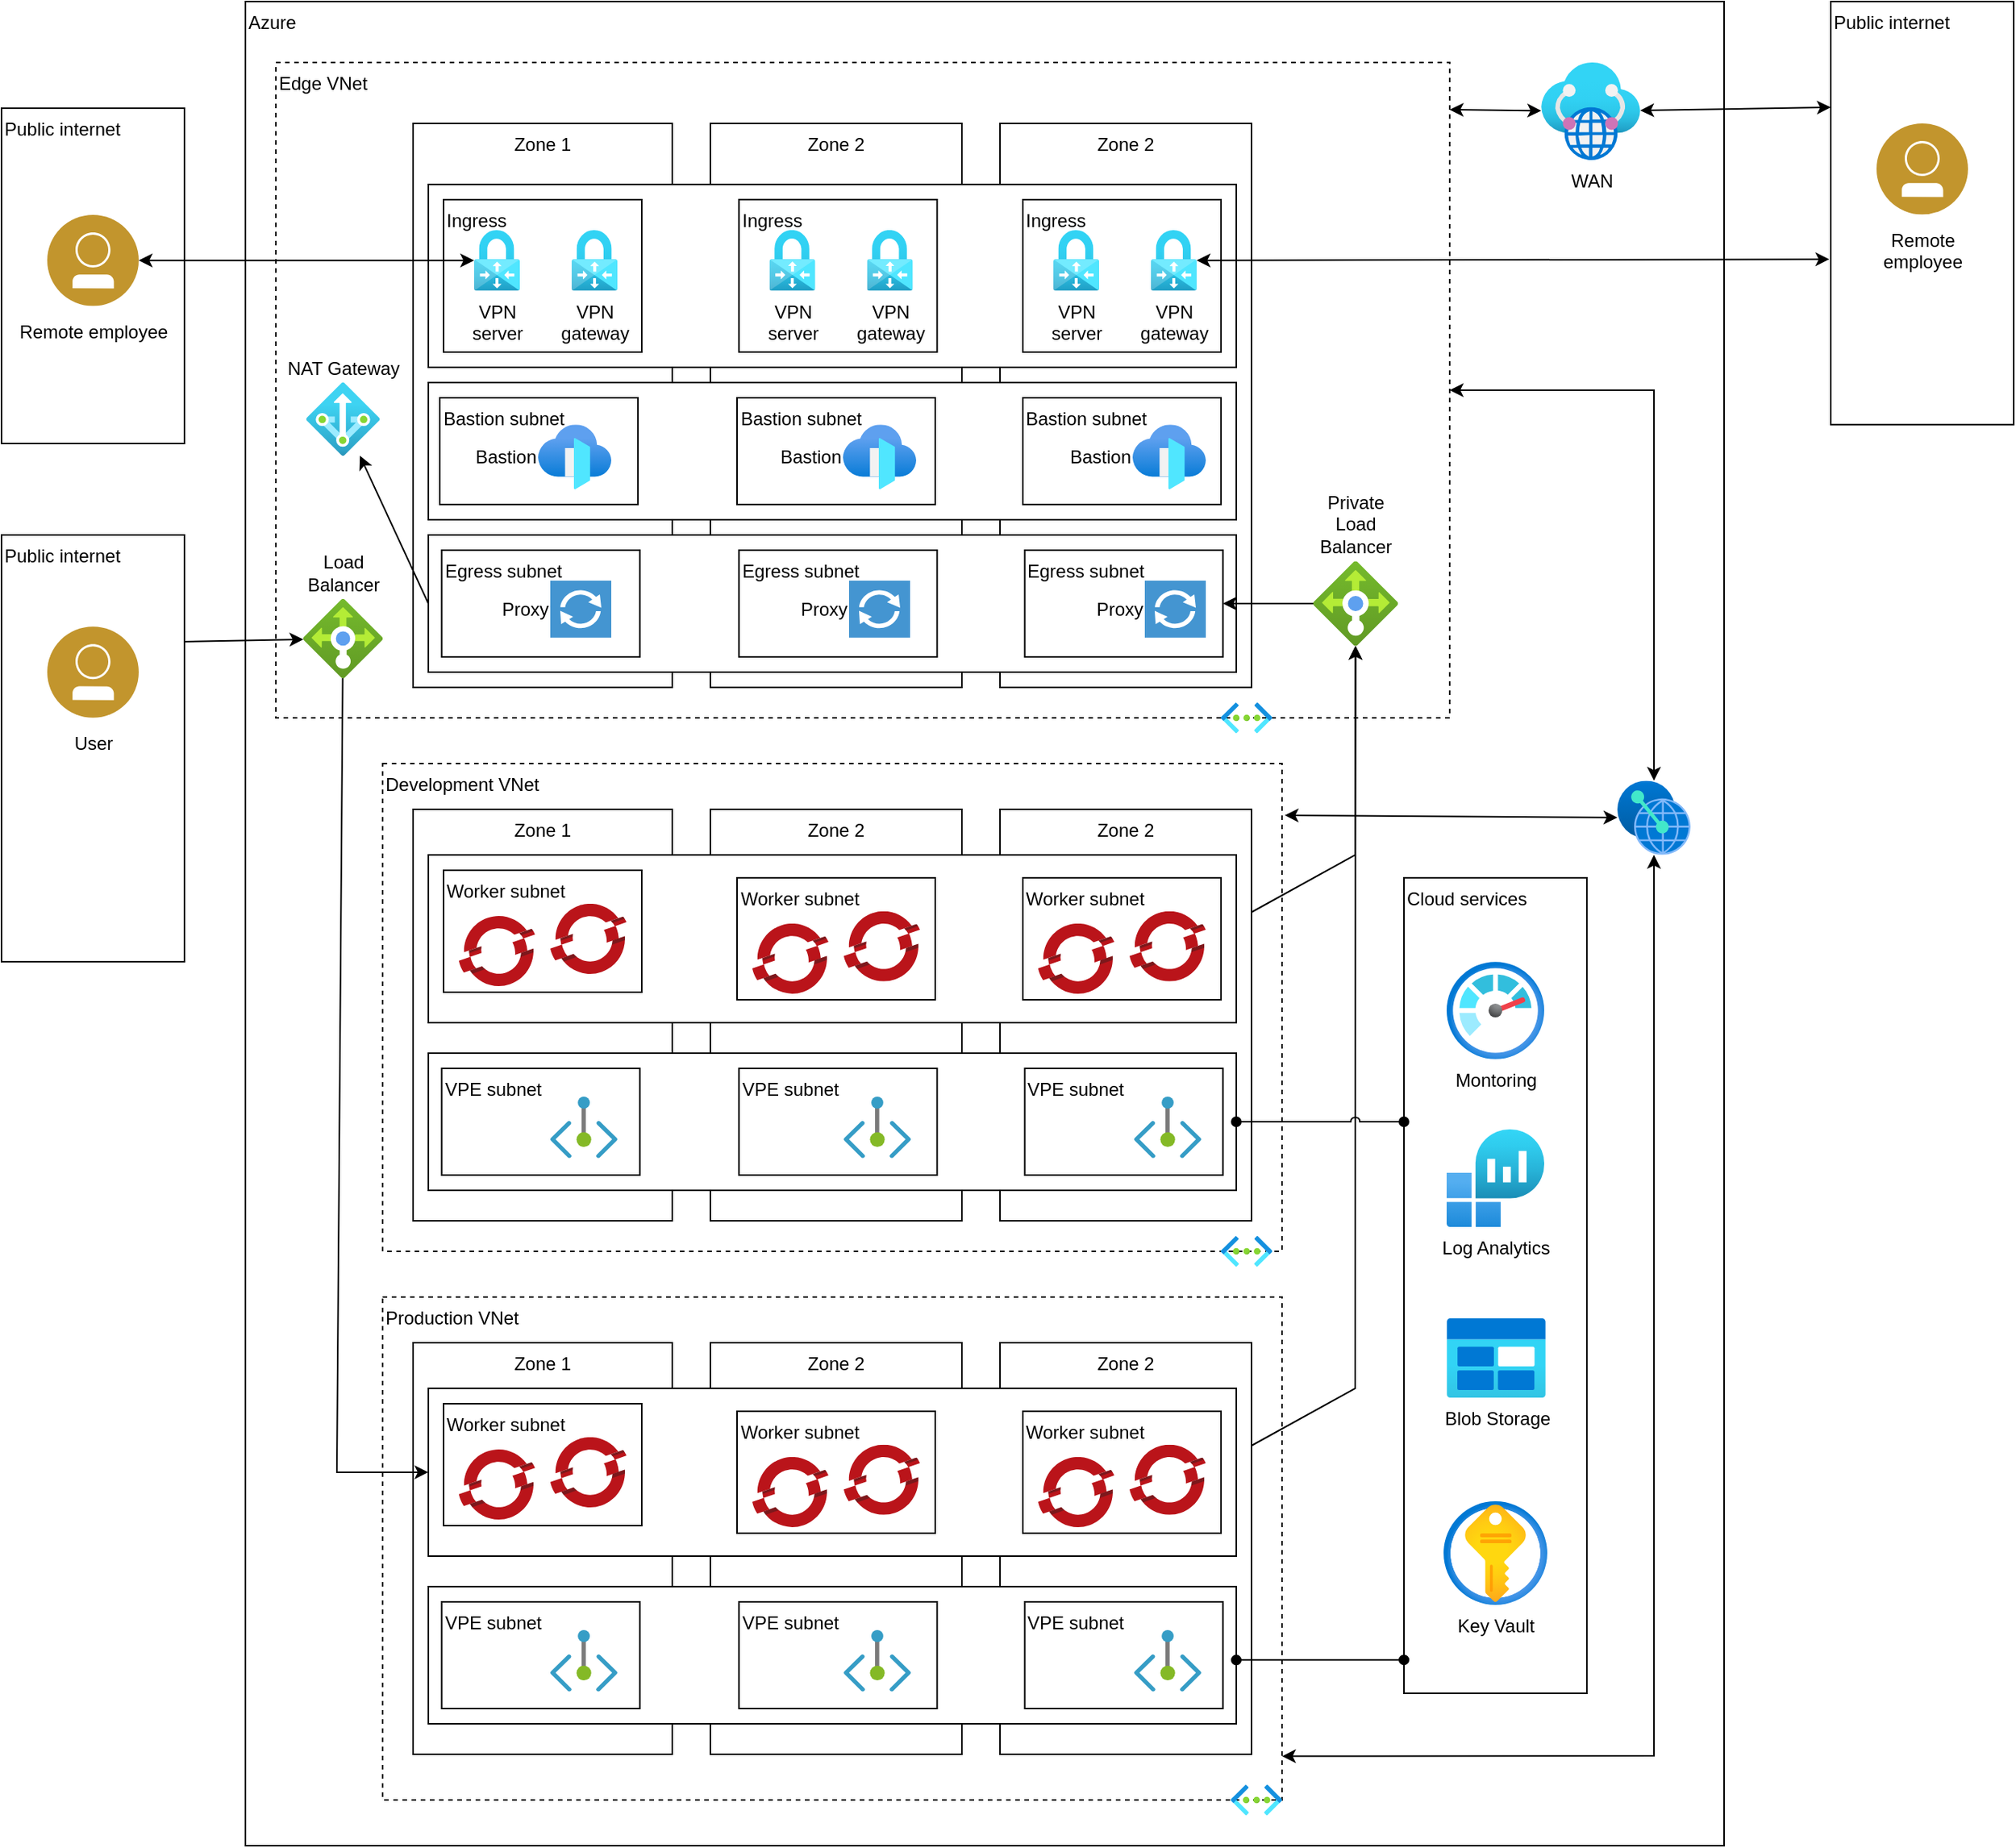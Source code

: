 <mxfile version="15.5.4" type="embed" pages="3"><diagram id="BHHM29xauYsLqlmP6PTI" name="Production"><mxGraphModel dx="1592" dy="1632" grid="1" gridSize="10" guides="1" tooltips="1" connect="1" arrows="1" fold="1" page="1" pageScale="1" pageWidth="1100" pageHeight="850" math="0" shadow="0"><root><mxCell id="0"/><mxCell id="1" parent="0"/><mxCell id="h-mfdgKE4E6g7ha8phpf-2" value="Azure" style="rounded=0;whiteSpace=wrap;html=1;verticalAlign=top;align=left;" parent="1" vertex="1"><mxGeometry x="-30" y="-30" width="970" height="1210" as="geometry"/></mxCell><mxCell id="h-mfdgKE4E6g7ha8phpf-3" value="Edge VNet" style="rounded=0;whiteSpace=wrap;html=1;verticalAlign=top;align=left;dashed=1;" parent="1" vertex="1"><mxGeometry x="-10" y="10" width="770" height="430" as="geometry"/></mxCell><mxCell id="h-mfdgKE4E6g7ha8phpf-1" value="" style="aspect=fixed;html=1;points=[];align=center;image;fontSize=12;image=img/lib/azure2/networking/Virtual_Networks.svg;" parent="1" vertex="1"><mxGeometry x="610" y="430" width="33.5" height="20" as="geometry"/></mxCell><mxCell id="2" value="Zone 1" style="rounded=0;whiteSpace=wrap;html=1;align=center;verticalAlign=top;" vertex="1" parent="1"><mxGeometry x="80" y="50" width="170" height="370" as="geometry"/></mxCell><mxCell id="3" value="Zone 2" style="rounded=0;whiteSpace=wrap;html=1;align=center;verticalAlign=top;" vertex="1" parent="1"><mxGeometry x="275" y="50" width="165" height="370" as="geometry"/></mxCell><mxCell id="4" value="Zone 2" style="rounded=0;whiteSpace=wrap;html=1;align=center;verticalAlign=top;" vertex="1" parent="1"><mxGeometry x="465" y="50" width="165" height="370" as="geometry"/></mxCell><mxCell id="52" value="" style="rounded=0;whiteSpace=wrap;html=1;align=left;verticalAlign=top;" vertex="1" parent="1"><mxGeometry x="90" y="90" width="530" height="120" as="geometry"/></mxCell><mxCell id="5" value="Ingress" style="rounded=0;whiteSpace=wrap;html=1;align=left;verticalAlign=top;" vertex="1" parent="1"><mxGeometry x="100" y="100" width="130" height="100" as="geometry"/></mxCell><mxCell id="8" value="VPN&lt;br&gt;server" style="aspect=fixed;html=1;points=[];align=center;image;fontSize=12;image=img/lib/azure2/networking/Virtual_Network_Gateways.svg;labelPosition=center;verticalLabelPosition=bottom;verticalAlign=top;" vertex="1" parent="1"><mxGeometry x="120" y="120.0" width="30" height="39.81" as="geometry"/></mxCell><mxCell id="53" value="" style="rounded=0;whiteSpace=wrap;html=1;align=left;verticalAlign=top;" vertex="1" parent="1"><mxGeometry x="90" y="220" width="530" height="90" as="geometry"/></mxCell><mxCell id="11" value="Bastion subnet" style="rounded=0;whiteSpace=wrap;html=1;align=left;verticalAlign=top;" vertex="1" parent="1"><mxGeometry x="97.5" y="230" width="130" height="70" as="geometry"/></mxCell><mxCell id="12" value="Bastion subnet" style="rounded=0;whiteSpace=wrap;html=1;align=left;verticalAlign=top;" vertex="1" parent="1"><mxGeometry x="292.5" y="230" width="130" height="70" as="geometry"/></mxCell><mxCell id="13" value="Bastion subnet" style="rounded=0;whiteSpace=wrap;html=1;align=left;verticalAlign=top;" vertex="1" parent="1"><mxGeometry x="480" y="230" width="130" height="70" as="geometry"/></mxCell><mxCell id="17" value="Bastion" style="aspect=fixed;html=1;points=[];align=right;image;fontSize=12;image=img/lib/azure2/networking/Front_Doors.svg;labelPosition=left;verticalLabelPosition=middle;verticalAlign=middle;" vertex="1" parent="1"><mxGeometry x="162" y="247.65" width="48" height="42.35" as="geometry"/></mxCell><mxCell id="18" value="Bastion" style="aspect=fixed;html=1;points=[];align=right;image;fontSize=12;image=img/lib/azure2/networking/Front_Doors.svg;labelPosition=left;verticalLabelPosition=middle;verticalAlign=middle;" vertex="1" parent="1"><mxGeometry x="362" y="247.65" width="48" height="42.35" as="geometry"/></mxCell><mxCell id="19" value="Bastion" style="aspect=fixed;html=1;points=[];align=right;image;fontSize=12;image=img/lib/azure2/networking/Front_Doors.svg;labelPosition=left;verticalLabelPosition=middle;verticalAlign=middle;" vertex="1" parent="1"><mxGeometry x="552" y="247.65" width="48" height="42.35" as="geometry"/></mxCell><mxCell id="54" value="" style="rounded=0;whiteSpace=wrap;html=1;align=left;verticalAlign=top;" vertex="1" parent="1"><mxGeometry x="90" y="320" width="530" height="90" as="geometry"/></mxCell><mxCell id="20" value="Egress subnet" style="rounded=0;whiteSpace=wrap;html=1;align=left;verticalAlign=top;" vertex="1" parent="1"><mxGeometry x="98.75" y="330" width="130" height="70" as="geometry"/></mxCell><mxCell id="21" value="Egress subnet" style="rounded=0;whiteSpace=wrap;html=1;align=left;verticalAlign=top;" vertex="1" parent="1"><mxGeometry x="293.75" y="330" width="130" height="70" as="geometry"/></mxCell><mxCell id="22" value="Egress subnet" style="rounded=0;whiteSpace=wrap;html=1;align=left;verticalAlign=top;" vertex="1" parent="1"><mxGeometry x="481.25" y="330" width="130" height="70" as="geometry"/></mxCell><mxCell id="26" value="Proxy" style="pointerEvents=1;shadow=0;dashed=0;html=1;strokeColor=none;fillColor=#4495D1;labelPosition=left;verticalLabelPosition=middle;verticalAlign=middle;align=right;outlineConnect=0;shape=mxgraph.veeam.2d.proxy;" vertex="1" parent="1"><mxGeometry x="170" y="350" width="40" height="37.4" as="geometry"/></mxCell><mxCell id="27" value="Proxy" style="pointerEvents=1;shadow=0;dashed=0;html=1;strokeColor=none;fillColor=#4495D1;labelPosition=left;verticalLabelPosition=middle;verticalAlign=middle;align=right;outlineConnect=0;shape=mxgraph.veeam.2d.proxy;" vertex="1" parent="1"><mxGeometry x="366" y="350" width="40" height="37.4" as="geometry"/></mxCell><mxCell id="28" value="Proxy" style="pointerEvents=1;shadow=0;dashed=0;html=1;strokeColor=none;fillColor=#4495D1;labelPosition=left;verticalLabelPosition=middle;verticalAlign=middle;align=right;outlineConnect=0;shape=mxgraph.veeam.2d.proxy;" vertex="1" parent="1"><mxGeometry x="560" y="350" width="40" height="37.4" as="geometry"/></mxCell><mxCell id="55" value="Development VNet" style="rounded=0;whiteSpace=wrap;html=1;verticalAlign=top;align=left;dashed=1;" vertex="1" parent="1"><mxGeometry x="60" y="470" width="590" height="320" as="geometry"/></mxCell><mxCell id="56" value="" style="aspect=fixed;html=1;points=[];align=center;image;fontSize=12;image=img/lib/azure2/networking/Virtual_Networks.svg;" vertex="1" parent="1"><mxGeometry x="610" y="780" width="33.5" height="20" as="geometry"/></mxCell><mxCell id="57" value="Zone 1" style="rounded=0;whiteSpace=wrap;html=1;align=center;verticalAlign=top;" vertex="1" parent="1"><mxGeometry x="80" y="500" width="170" height="270" as="geometry"/></mxCell><mxCell id="58" value="Zone 2" style="rounded=0;whiteSpace=wrap;html=1;align=center;verticalAlign=top;" vertex="1" parent="1"><mxGeometry x="275" y="500" width="165" height="270" as="geometry"/></mxCell><mxCell id="59" value="Zone 2" style="rounded=0;whiteSpace=wrap;html=1;align=center;verticalAlign=top;" vertex="1" parent="1"><mxGeometry x="465" y="500" width="165" height="270" as="geometry"/></mxCell><mxCell id="60" value="" style="rounded=0;whiteSpace=wrap;html=1;align=left;verticalAlign=top;" vertex="1" parent="1"><mxGeometry x="90" y="529.9" width="530" height="110.1" as="geometry"/></mxCell><mxCell id="61" value="Worker subnet" style="rounded=0;whiteSpace=wrap;html=1;align=left;verticalAlign=top;" vertex="1" parent="1"><mxGeometry x="100" y="540" width="130" height="80" as="geometry"/></mxCell><mxCell id="74" value="" style="rounded=0;whiteSpace=wrap;html=1;align=left;verticalAlign=top;" vertex="1" parent="1"><mxGeometry x="90" y="660" width="530" height="90" as="geometry"/></mxCell><mxCell id="75" value="VPE subnet" style="rounded=0;whiteSpace=wrap;html=1;align=left;verticalAlign=top;" vertex="1" parent="1"><mxGeometry x="98.75" y="670" width="130" height="70" as="geometry"/></mxCell><mxCell id="76" value="VPE subnet" style="rounded=0;whiteSpace=wrap;html=1;align=left;verticalAlign=top;" vertex="1" parent="1"><mxGeometry x="293.75" y="670" width="130" height="70" as="geometry"/></mxCell><mxCell id="77" value="VPE subnet" style="rounded=0;whiteSpace=wrap;html=1;align=left;verticalAlign=top;" vertex="1" parent="1"><mxGeometry x="481.25" y="670" width="130" height="70" as="geometry"/></mxCell><mxCell id="81" value="" style="sketch=0;aspect=fixed;html=1;points=[];align=center;image;fontSize=12;image=img/lib/mscae/OpenShift.svg;" vertex="1" parent="1"><mxGeometry x="110" y="570" width="50" height="46" as="geometry"/></mxCell><mxCell id="82" value="" style="sketch=0;aspect=fixed;html=1;points=[];align=center;image;fontSize=12;image=img/lib/mscae/OpenShift.svg;" vertex="1" parent="1"><mxGeometry x="170" y="561.95" width="50" height="46" as="geometry"/></mxCell><mxCell id="83" value="Worker subnet" style="rounded=0;whiteSpace=wrap;html=1;align=left;verticalAlign=top;" vertex="1" parent="1"><mxGeometry x="292.5" y="544.95" width="130" height="80" as="geometry"/></mxCell><mxCell id="84" value="" style="sketch=0;aspect=fixed;html=1;points=[];align=center;image;fontSize=12;image=img/lib/mscae/OpenShift.svg;" vertex="1" parent="1"><mxGeometry x="302.5" y="574.95" width="50" height="46" as="geometry"/></mxCell><mxCell id="85" value="" style="sketch=0;aspect=fixed;html=1;points=[];align=center;image;fontSize=12;image=img/lib/mscae/OpenShift.svg;" vertex="1" parent="1"><mxGeometry x="362.5" y="566.9" width="50" height="46" as="geometry"/></mxCell><mxCell id="86" value="Worker subnet" style="rounded=0;whiteSpace=wrap;html=1;align=left;verticalAlign=top;" vertex="1" parent="1"><mxGeometry x="480" y="544.95" width="130" height="80" as="geometry"/></mxCell><mxCell id="87" value="" style="sketch=0;aspect=fixed;html=1;points=[];align=center;image;fontSize=12;image=img/lib/mscae/OpenShift.svg;" vertex="1" parent="1"><mxGeometry x="490" y="574.95" width="50" height="46" as="geometry"/></mxCell><mxCell id="88" value="" style="sketch=0;aspect=fixed;html=1;points=[];align=center;image;fontSize=12;image=img/lib/mscae/OpenShift.svg;" vertex="1" parent="1"><mxGeometry x="550" y="566.9" width="50" height="46" as="geometry"/></mxCell><mxCell id="89" value="" style="aspect=fixed;html=1;points=[];align=center;image;fontSize=12;image=img/lib/azure2/networking/Private_Endpoint.svg;" vertex="1" parent="1"><mxGeometry x="170" y="688.5" width="44" height="40.34" as="geometry"/></mxCell><mxCell id="90" value="" style="aspect=fixed;html=1;points=[];align=center;image;fontSize=12;image=img/lib/azure2/networking/Private_Endpoint.svg;" vertex="1" parent="1"><mxGeometry x="362.5" y="688.5" width="44" height="40.34" as="geometry"/></mxCell><mxCell id="91" value="" style="aspect=fixed;html=1;points=[];align=center;image;fontSize=12;image=img/lib/azure2/networking/Private_Endpoint.svg;" vertex="1" parent="1"><mxGeometry x="553" y="688.5" width="44" height="40.34" as="geometry"/></mxCell><mxCell id="92" value="Production VNet" style="rounded=0;whiteSpace=wrap;html=1;verticalAlign=top;align=left;dashed=1;" vertex="1" parent="1"><mxGeometry x="60" y="820" width="590" height="330" as="geometry"/></mxCell><mxCell id="93" value="" style="aspect=fixed;html=1;points=[];align=center;image;fontSize=12;image=img/lib/azure2/networking/Virtual_Networks.svg;" vertex="1" parent="1"><mxGeometry x="616.5" y="1140" width="33.5" height="20" as="geometry"/></mxCell><mxCell id="94" value="Zone 1" style="rounded=0;whiteSpace=wrap;html=1;align=center;verticalAlign=top;" vertex="1" parent="1"><mxGeometry x="80" y="850" width="170" height="270" as="geometry"/></mxCell><mxCell id="95" value="Zone 2" style="rounded=0;whiteSpace=wrap;html=1;align=center;verticalAlign=top;" vertex="1" parent="1"><mxGeometry x="275" y="850" width="165" height="270" as="geometry"/></mxCell><mxCell id="96" value="Zone 2" style="rounded=0;whiteSpace=wrap;html=1;align=center;verticalAlign=top;" vertex="1" parent="1"><mxGeometry x="465" y="850" width="165" height="270" as="geometry"/></mxCell><mxCell id="97" value="" style="rounded=0;whiteSpace=wrap;html=1;align=left;verticalAlign=top;" vertex="1" parent="1"><mxGeometry x="90" y="879.9" width="530" height="110.1" as="geometry"/></mxCell><mxCell id="98" value="Worker subnet" style="rounded=0;whiteSpace=wrap;html=1;align=left;verticalAlign=top;" vertex="1" parent="1"><mxGeometry x="100" y="890" width="130" height="80" as="geometry"/></mxCell><mxCell id="99" value="" style="rounded=0;whiteSpace=wrap;html=1;align=left;verticalAlign=top;" vertex="1" parent="1"><mxGeometry x="90" y="1010" width="530" height="90" as="geometry"/></mxCell><mxCell id="100" value="VPE subnet" style="rounded=0;whiteSpace=wrap;html=1;align=left;verticalAlign=top;" vertex="1" parent="1"><mxGeometry x="98.75" y="1020" width="130" height="70" as="geometry"/></mxCell><mxCell id="101" value="VPE subnet" style="rounded=0;whiteSpace=wrap;html=1;align=left;verticalAlign=top;" vertex="1" parent="1"><mxGeometry x="293.75" y="1020" width="130" height="70" as="geometry"/></mxCell><mxCell id="102" value="VPE subnet" style="rounded=0;whiteSpace=wrap;html=1;align=left;verticalAlign=top;" vertex="1" parent="1"><mxGeometry x="481.25" y="1020" width="130" height="70" as="geometry"/></mxCell><mxCell id="103" value="" style="sketch=0;aspect=fixed;html=1;points=[];align=center;image;fontSize=12;image=img/lib/mscae/OpenShift.svg;" vertex="1" parent="1"><mxGeometry x="110" y="920" width="50" height="46" as="geometry"/></mxCell><mxCell id="104" value="" style="sketch=0;aspect=fixed;html=1;points=[];align=center;image;fontSize=12;image=img/lib/mscae/OpenShift.svg;" vertex="1" parent="1"><mxGeometry x="170" y="911.95" width="50" height="46" as="geometry"/></mxCell><mxCell id="105" value="Worker subnet" style="rounded=0;whiteSpace=wrap;html=1;align=left;verticalAlign=top;" vertex="1" parent="1"><mxGeometry x="292.5" y="894.95" width="130" height="80" as="geometry"/></mxCell><mxCell id="106" value="" style="sketch=0;aspect=fixed;html=1;points=[];align=center;image;fontSize=12;image=img/lib/mscae/OpenShift.svg;" vertex="1" parent="1"><mxGeometry x="302.5" y="924.95" width="50" height="46" as="geometry"/></mxCell><mxCell id="107" value="" style="sketch=0;aspect=fixed;html=1;points=[];align=center;image;fontSize=12;image=img/lib/mscae/OpenShift.svg;" vertex="1" parent="1"><mxGeometry x="362.5" y="916.9" width="50" height="46" as="geometry"/></mxCell><mxCell id="108" value="Worker subnet" style="rounded=0;whiteSpace=wrap;html=1;align=left;verticalAlign=top;" vertex="1" parent="1"><mxGeometry x="480" y="894.95" width="130" height="80" as="geometry"/></mxCell><mxCell id="109" value="" style="sketch=0;aspect=fixed;html=1;points=[];align=center;image;fontSize=12;image=img/lib/mscae/OpenShift.svg;" vertex="1" parent="1"><mxGeometry x="490" y="924.95" width="50" height="46" as="geometry"/></mxCell><mxCell id="110" value="" style="sketch=0;aspect=fixed;html=1;points=[];align=center;image;fontSize=12;image=img/lib/mscae/OpenShift.svg;" vertex="1" parent="1"><mxGeometry x="550" y="916.9" width="50" height="46" as="geometry"/></mxCell><mxCell id="111" value="" style="aspect=fixed;html=1;points=[];align=center;image;fontSize=12;image=img/lib/azure2/networking/Private_Endpoint.svg;" vertex="1" parent="1"><mxGeometry x="170" y="1038.5" width="44" height="40.34" as="geometry"/></mxCell><mxCell id="112" value="" style="aspect=fixed;html=1;points=[];align=center;image;fontSize=12;image=img/lib/azure2/networking/Private_Endpoint.svg;" vertex="1" parent="1"><mxGeometry x="362.5" y="1038.5" width="44" height="40.34" as="geometry"/></mxCell><mxCell id="113" value="" style="aspect=fixed;html=1;points=[];align=center;image;fontSize=12;image=img/lib/azure2/networking/Private_Endpoint.svg;" vertex="1" parent="1"><mxGeometry x="553" y="1038.5" width="44" height="40.34" as="geometry"/></mxCell><mxCell id="114" value="Cloud services" style="rounded=0;whiteSpace=wrap;html=1;align=left;verticalAlign=top;" vertex="1" parent="1"><mxGeometry x="730" y="544.95" width="120" height="535.05" as="geometry"/></mxCell><mxCell id="115" value="Montoring" style="aspect=fixed;html=1;points=[];align=center;image;fontSize=12;image=img/lib/azure2/management_governance/Monitor.svg;" vertex="1" parent="1"><mxGeometry x="758" y="600" width="64" height="64" as="geometry"/></mxCell><mxCell id="116" value="Log Analytics" style="aspect=fixed;html=1;points=[];align=center;image;fontSize=12;image=img/lib/azure2/analytics/Log_Analytics_Workspaces.svg;" vertex="1" parent="1"><mxGeometry x="758" y="710" width="64" height="64" as="geometry"/></mxCell><mxCell id="118" value="Blob Storage" style="aspect=fixed;html=1;points=[];align=center;image;fontSize=12;image=img/lib/azure2/general/Blob_Block.svg;" vertex="1" parent="1"><mxGeometry x="758" y="834" width="65" height="52" as="geometry"/></mxCell><mxCell id="119" value="Key Vault" style="aspect=fixed;html=1;points=[];align=center;image;fontSize=12;image=img/lib/azure2/security/Key_Vaults.svg;" vertex="1" parent="1"><mxGeometry x="756" y="954" width="68" height="68" as="geometry"/></mxCell><mxCell id="121" value="" style="endArrow=oval;startArrow=oval;html=1;rounded=0;exitX=1;exitY=0.5;exitDx=0;exitDy=0;startFill=1;endFill=1;entryX=0;entryY=0.959;entryDx=0;entryDy=0;entryPerimeter=0;" edge="1" parent="1" target="114"><mxGeometry width="50" height="50" relative="1" as="geometry"><mxPoint x="620" y="1058.17" as="sourcePoint"/><mxPoint x="700" y="1058.17" as="targetPoint"/></mxGeometry></mxCell><mxCell id="122" value="" style="aspect=fixed;html=1;points=[];align=center;image;fontSize=12;image=img/lib/azure2/other/Peering_Service.svg;" vertex="1" parent="1"><mxGeometry x="870" y="481.19" width="48" height="48.71" as="geometry"/></mxCell><mxCell id="123" value="" style="endArrow=classic;startArrow=classic;html=1;rounded=0;entryX=1;entryY=0.5;entryDx=0;entryDy=0;" edge="1" parent="1" source="122" target="h-mfdgKE4E6g7ha8phpf-3"><mxGeometry width="50" height="50" relative="1" as="geometry"><mxPoint x="630" y="590" as="sourcePoint"/><mxPoint x="680" y="540" as="targetPoint"/><Array as="points"><mxPoint x="894" y="225"/></Array></mxGeometry></mxCell><mxCell id="125" value="" style="endArrow=classic;startArrow=classic;html=1;rounded=0;exitX=1;exitY=0.913;exitDx=0;exitDy=0;exitPerimeter=0;" edge="1" parent="1" source="92" target="122"><mxGeometry width="50" height="50" relative="1" as="geometry"><mxPoint x="630" y="840" as="sourcePoint"/><mxPoint x="680" y="790" as="targetPoint"/><Array as="points"><mxPoint x="894" y="1121"/></Array></mxGeometry></mxCell><mxCell id="126" value="NAT Gateway" style="aspect=fixed;html=1;points=[];align=center;image;fontSize=12;image=img/lib/azure2/networking/NAT.svg;labelPosition=center;verticalLabelPosition=top;verticalAlign=bottom;" vertex="1" parent="1"><mxGeometry x="10" y="220" width="48" height="48" as="geometry"/></mxCell><mxCell id="127" value="" style="endArrow=classic;html=1;rounded=0;exitX=0;exitY=0.5;exitDx=0;exitDy=0;" edge="1" parent="1" source="54" target="126"><mxGeometry width="50" height="50" relative="1" as="geometry"><mxPoint x="170" y="460" as="sourcePoint"/><mxPoint x="220" y="410" as="targetPoint"/></mxGeometry></mxCell><mxCell id="128" value="Public internet" style="rounded=0;whiteSpace=wrap;html=1;align=left;verticalAlign=top;" vertex="1" parent="1"><mxGeometry x="-190" y="40" width="120" height="220" as="geometry"/></mxCell><mxCell id="129" value="Remote employee" style="aspect=fixed;perimeter=ellipsePerimeter;html=1;align=center;shadow=0;dashed=0;fontColor=#000000;labelBackgroundColor=#ffffff;fontSize=12;spacingTop=3;image;image=img/lib/ibm/users/user.svg;" vertex="1" parent="1"><mxGeometry x="-160" y="109.85" width="60" height="60" as="geometry"/></mxCell><mxCell id="130" value="" style="endArrow=classic;html=1;rounded=0;fontColor=#000000;startArrow=classic;startFill=1;" edge="1" parent="1" source="129" target="8"><mxGeometry width="50" height="50" relative="1" as="geometry"><mxPoint x="10" y="380" as="sourcePoint"/><mxPoint x="60" y="330" as="targetPoint"/></mxGeometry></mxCell><mxCell id="131" value="Public internet" style="rounded=0;whiteSpace=wrap;html=1;align=left;verticalAlign=top;" vertex="1" parent="1"><mxGeometry x="-190" y="320" width="120" height="280" as="geometry"/></mxCell><mxCell id="132" value="User" style="aspect=fixed;perimeter=ellipsePerimeter;html=1;align=center;shadow=0;dashed=0;fontColor=#000000;labelBackgroundColor=#ffffff;fontSize=12;spacingTop=3;image;image=img/lib/ibm/users/user.svg;" vertex="1" parent="1"><mxGeometry x="-160" y="380" width="60" height="60" as="geometry"/></mxCell><mxCell id="133" value="VPN&lt;br&gt;gateway" style="aspect=fixed;html=1;points=[];align=center;image;fontSize=12;image=img/lib/azure2/networking/Virtual_Network_Gateways.svg;labelPosition=center;verticalLabelPosition=bottom;verticalAlign=top;" vertex="1" parent="1"><mxGeometry x="184" y="120.0" width="30" height="39.81" as="geometry"/></mxCell><mxCell id="135" value="Ingress" style="rounded=0;whiteSpace=wrap;html=1;align=left;verticalAlign=top;" vertex="1" parent="1"><mxGeometry x="293.75" y="99.95" width="130" height="100" as="geometry"/></mxCell><mxCell id="136" value="VPN&lt;br&gt;server" style="aspect=fixed;html=1;points=[];align=center;image;fontSize=12;image=img/lib/azure2/networking/Virtual_Network_Gateways.svg;labelPosition=center;verticalLabelPosition=bottom;verticalAlign=top;" vertex="1" parent="1"><mxGeometry x="313.75" y="119.95" width="30" height="39.81" as="geometry"/></mxCell><mxCell id="137" value="VPN&lt;br&gt;gateway" style="aspect=fixed;html=1;points=[];align=center;image;fontSize=12;image=img/lib/azure2/networking/Virtual_Network_Gateways.svg;labelPosition=center;verticalLabelPosition=bottom;verticalAlign=top;" vertex="1" parent="1"><mxGeometry x="377.75" y="119.95" width="30" height="39.81" as="geometry"/></mxCell><mxCell id="138" value="Ingress" style="rounded=0;whiteSpace=wrap;html=1;align=left;verticalAlign=top;" vertex="1" parent="1"><mxGeometry x="480" y="100" width="130" height="100" as="geometry"/></mxCell><mxCell id="139" value="VPN&lt;br&gt;server" style="aspect=fixed;html=1;points=[];align=center;image;fontSize=12;image=img/lib/azure2/networking/Virtual_Network_Gateways.svg;labelPosition=center;verticalLabelPosition=bottom;verticalAlign=top;" vertex="1" parent="1"><mxGeometry x="500" y="120.0" width="30" height="39.81" as="geometry"/></mxCell><mxCell id="140" value="VPN&lt;br&gt;gateway" style="aspect=fixed;html=1;points=[];align=center;image;fontSize=12;image=img/lib/azure2/networking/Virtual_Network_Gateways.svg;labelPosition=center;verticalLabelPosition=bottom;verticalAlign=top;" vertex="1" parent="1"><mxGeometry x="564" y="120.0" width="30" height="39.81" as="geometry"/></mxCell><mxCell id="141" value="Public internet" style="rounded=0;whiteSpace=wrap;html=1;align=left;verticalAlign=top;" vertex="1" parent="1"><mxGeometry x="1010" y="-30" width="120" height="277.65" as="geometry"/></mxCell><mxCell id="142" value="Remote&lt;br&gt;employee" style="aspect=fixed;perimeter=ellipsePerimeter;html=1;align=center;shadow=0;dashed=0;fontColor=#000000;labelBackgroundColor=#ffffff;fontSize=12;spacingTop=3;image;image=img/lib/ibm/users/user.svg;" vertex="1" parent="1"><mxGeometry x="1040" y="49.85" width="60" height="60" as="geometry"/></mxCell><mxCell id="143" value="" style="endArrow=classic;startArrow=classic;html=1;rounded=0;fontColor=#000000;entryX=-0.008;entryY=0.609;entryDx=0;entryDy=0;entryPerimeter=0;" edge="1" parent="1" source="140" target="141"><mxGeometry width="50" height="50" relative="1" as="geometry"><mxPoint x="780" y="380" as="sourcePoint"/><mxPoint x="830" y="330" as="targetPoint"/></mxGeometry></mxCell><mxCell id="144" value="WAN" style="aspect=fixed;html=1;points=[];align=center;image;fontSize=12;image=img/lib/azure2/networking/Virtual_WANs.svg;fontColor=#000000;" vertex="1" parent="1"><mxGeometry x="820" y="10" width="65" height="64" as="geometry"/></mxCell><mxCell id="145" value="" style="endArrow=classic;startArrow=classic;html=1;rounded=0;fontColor=#000000;exitX=1;exitY=0.072;exitDx=0;exitDy=0;exitPerimeter=0;" edge="1" parent="1" source="h-mfdgKE4E6g7ha8phpf-3" target="144"><mxGeometry width="50" height="50" relative="1" as="geometry"><mxPoint x="830" y="380" as="sourcePoint"/><mxPoint x="880" y="330" as="targetPoint"/></mxGeometry></mxCell><mxCell id="146" value="" style="endArrow=classic;startArrow=classic;html=1;rounded=0;fontColor=#000000;entryX=0;entryY=0.25;entryDx=0;entryDy=0;" edge="1" parent="1" source="144" target="141"><mxGeometry width="50" height="50" relative="1" as="geometry"><mxPoint x="870" y="380" as="sourcePoint"/><mxPoint x="920" y="330" as="targetPoint"/></mxGeometry></mxCell><mxCell id="147" value="Load&lt;br&gt;Balancer" style="aspect=fixed;html=1;points=[];align=center;image;fontSize=12;image=img/lib/azure2/networking/Load_Balancers.svg;fontColor=#000000;labelPosition=center;verticalLabelPosition=top;verticalAlign=bottom;" vertex="1" parent="1"><mxGeometry x="8" y="362" width="52" height="52" as="geometry"/></mxCell><mxCell id="150" value="" style="endArrow=classic;html=1;rounded=0;fontColor=#000000;entryX=0;entryY=0.5;entryDx=0;entryDy=0;" edge="1" parent="1" source="147" target="97"><mxGeometry width="50" height="50" relative="1" as="geometry"><mxPoint x="140" y="420" as="sourcePoint"/><mxPoint x="190" y="370" as="targetPoint"/><Array as="points"><mxPoint x="30" y="935"/></Array></mxGeometry></mxCell><mxCell id="151" value="" style="endArrow=classic;html=1;rounded=0;fontColor=#000000;exitX=1;exitY=0.25;exitDx=0;exitDy=0;" edge="1" parent="1" source="131" target="147"><mxGeometry width="50" height="50" relative="1" as="geometry"><mxPoint x="-70" y="369" as="sourcePoint"/><mxPoint x="190" y="380" as="targetPoint"/></mxGeometry></mxCell><mxCell id="152" value="Private&lt;br&gt;Load&lt;br&gt;Balancer" style="aspect=fixed;html=1;points=[];align=center;image;fontSize=12;image=img/lib/azure2/networking/Load_Balancers.svg;fontColor=#000000;labelPosition=center;verticalLabelPosition=top;verticalAlign=bottom;" vertex="1" parent="1"><mxGeometry x="670.5" y="337.25" width="55.5" height="55.5" as="geometry"/></mxCell><mxCell id="153" value="" style="endArrow=classic;html=1;rounded=0;fontColor=#000000;entryX=1;entryY=0.5;entryDx=0;entryDy=0;" edge="1" parent="1" source="152" target="22"><mxGeometry width="50" height="50" relative="1" as="geometry"><mxPoint x="770" y="430" as="sourcePoint"/><mxPoint x="820" y="380" as="targetPoint"/></mxGeometry></mxCell><mxCell id="154" value="" style="endArrow=classic;html=1;rounded=0;fontColor=#000000;exitX=1;exitY=0.25;exitDx=0;exitDy=0;" edge="1" parent="1" source="59" target="152"><mxGeometry width="50" height="50" relative="1" as="geometry"><mxPoint x="770" y="430" as="sourcePoint"/><mxPoint x="820" y="380" as="targetPoint"/><Array as="points"><mxPoint x="698" y="530"/></Array></mxGeometry></mxCell><mxCell id="155" value="" style="endArrow=classic;html=1;rounded=0;fontColor=#000000;jumpStyle=none;exitX=1;exitY=0.25;exitDx=0;exitDy=0;" edge="1" parent="1" source="96" target="152"><mxGeometry width="50" height="50" relative="1" as="geometry"><mxPoint x="770" y="740" as="sourcePoint"/><mxPoint x="820" y="690" as="targetPoint"/><Array as="points"><mxPoint x="698" y="880"/></Array></mxGeometry></mxCell><mxCell id="120" value="" style="endArrow=oval;startArrow=oval;html=1;rounded=0;exitX=1;exitY=0.5;exitDx=0;exitDy=0;startFill=1;endFill=1;jumpStyle=arc;" edge="1" parent="1" source="74"><mxGeometry width="50" height="50" relative="1" as="geometry"><mxPoint x="630" y="800" as="sourcePoint"/><mxPoint x="730" y="705" as="targetPoint"/></mxGeometry></mxCell><mxCell id="124" value="" style="endArrow=classic;startArrow=classic;html=1;rounded=0;exitX=1.003;exitY=0.106;exitDx=0;exitDy=0;exitPerimeter=0;jumpStyle=arc;" edge="1" parent="1" source="55" target="122"><mxGeometry width="50" height="50" relative="1" as="geometry"><mxPoint x="630" y="590" as="sourcePoint"/><mxPoint x="680" y="540" as="targetPoint"/></mxGeometry></mxCell></root></mxGraphModel></diagram><diagram name="Standard" id="cOK6Yn9Cqrvdnbu7fczu"><mxGraphModel dx="1592" dy="1632" grid="1" gridSize="10" guides="1" tooltips="1" connect="1" arrows="1" fold="1" page="1" pageScale="1" pageWidth="1100" pageHeight="850" math="0" shadow="0"><root><mxCell id="_0J6o0tPFPfRbNGa3L3o-0"/><mxCell id="_0J6o0tPFPfRbNGa3L3o-1" parent="_0J6o0tPFPfRbNGa3L3o-0"/><mxCell id="_0J6o0tPFPfRbNGa3L3o-2" value="Azure" style="rounded=0;whiteSpace=wrap;html=1;verticalAlign=top;align=left;" vertex="1" parent="_0J6o0tPFPfRbNGa3L3o-1"><mxGeometry x="-30" y="-30" width="970" height="760" as="geometry"/></mxCell><mxCell id="_0J6o0tPFPfRbNGa3L3o-3" value="Edge VNet" style="rounded=0;whiteSpace=wrap;html=1;verticalAlign=top;align=left;dashed=1;" vertex="1" parent="_0J6o0tPFPfRbNGa3L3o-1"><mxGeometry x="-10" y="10" width="760" height="690" as="geometry"/></mxCell><mxCell id="_0J6o0tPFPfRbNGa3L3o-4" value="" style="aspect=fixed;html=1;points=[];align=center;image;fontSize=12;image=img/lib/azure2/networking/Virtual_Networks.svg;" vertex="1" parent="_0J6o0tPFPfRbNGa3L3o-1"><mxGeometry x="700" y="692.05" width="33.5" height="20" as="geometry"/></mxCell><mxCell id="_0J6o0tPFPfRbNGa3L3o-5" value="Zone 1" style="rounded=0;whiteSpace=wrap;html=1;align=center;verticalAlign=top;" vertex="1" parent="_0J6o0tPFPfRbNGa3L3o-1"><mxGeometry x="80" y="50" width="170" height="620" as="geometry"/></mxCell><mxCell id="_0J6o0tPFPfRbNGa3L3o-6" value="Zone 2" style="rounded=0;whiteSpace=wrap;html=1;align=center;verticalAlign=top;" vertex="1" parent="_0J6o0tPFPfRbNGa3L3o-1"><mxGeometry x="275" y="50" width="165" height="620" as="geometry"/></mxCell><mxCell id="_0J6o0tPFPfRbNGa3L3o-7" value="Zone 2" style="rounded=0;whiteSpace=wrap;html=1;align=center;verticalAlign=top;" vertex="1" parent="_0J6o0tPFPfRbNGa3L3o-1"><mxGeometry x="465" y="50" width="165" height="620" as="geometry"/></mxCell><mxCell id="_0J6o0tPFPfRbNGa3L3o-8" value="" style="rounded=0;whiteSpace=wrap;html=1;align=left;verticalAlign=top;" vertex="1" parent="_0J6o0tPFPfRbNGa3L3o-1"><mxGeometry x="90" y="90" width="530" height="120" as="geometry"/></mxCell><mxCell id="_0J6o0tPFPfRbNGa3L3o-9" value="Ingress" style="rounded=0;whiteSpace=wrap;html=1;align=left;verticalAlign=top;" vertex="1" parent="_0J6o0tPFPfRbNGa3L3o-1"><mxGeometry x="100" y="100" width="130" height="100" as="geometry"/></mxCell><mxCell id="_0J6o0tPFPfRbNGa3L3o-10" value="VPN&lt;br&gt;server" style="aspect=fixed;html=1;points=[];align=center;image;fontSize=12;image=img/lib/azure2/networking/Virtual_Network_Gateways.svg;labelPosition=center;verticalLabelPosition=bottom;verticalAlign=top;" vertex="1" parent="_0J6o0tPFPfRbNGa3L3o-1"><mxGeometry x="120" y="120.0" width="30" height="39.81" as="geometry"/></mxCell><mxCell id="_0J6o0tPFPfRbNGa3L3o-11" value="" style="rounded=0;whiteSpace=wrap;html=1;align=left;verticalAlign=top;" vertex="1" parent="_0J6o0tPFPfRbNGa3L3o-1"><mxGeometry x="90" y="220" width="530" height="90" as="geometry"/></mxCell><mxCell id="_0J6o0tPFPfRbNGa3L3o-12" value="Bastion subnet" style="rounded=0;whiteSpace=wrap;html=1;align=left;verticalAlign=top;" vertex="1" parent="_0J6o0tPFPfRbNGa3L3o-1"><mxGeometry x="97.5" y="230" width="130" height="70" as="geometry"/></mxCell><mxCell id="_0J6o0tPFPfRbNGa3L3o-13" value="Bastion subnet" style="rounded=0;whiteSpace=wrap;html=1;align=left;verticalAlign=top;" vertex="1" parent="_0J6o0tPFPfRbNGa3L3o-1"><mxGeometry x="292.5" y="230" width="130" height="70" as="geometry"/></mxCell><mxCell id="_0J6o0tPFPfRbNGa3L3o-14" value="Bastion subnet" style="rounded=0;whiteSpace=wrap;html=1;align=left;verticalAlign=top;" vertex="1" parent="_0J6o0tPFPfRbNGa3L3o-1"><mxGeometry x="480" y="230" width="130" height="70" as="geometry"/></mxCell><mxCell id="_0J6o0tPFPfRbNGa3L3o-15" value="Bastion" style="aspect=fixed;html=1;points=[];align=right;image;fontSize=12;image=img/lib/azure2/networking/Front_Doors.svg;labelPosition=left;verticalLabelPosition=middle;verticalAlign=middle;" vertex="1" parent="_0J6o0tPFPfRbNGa3L3o-1"><mxGeometry x="162" y="247.65" width="48" height="42.35" as="geometry"/></mxCell><mxCell id="_0J6o0tPFPfRbNGa3L3o-16" value="Bastion" style="aspect=fixed;html=1;points=[];align=right;image;fontSize=12;image=img/lib/azure2/networking/Front_Doors.svg;labelPosition=left;verticalLabelPosition=middle;verticalAlign=middle;" vertex="1" parent="_0J6o0tPFPfRbNGa3L3o-1"><mxGeometry x="362" y="247.65" width="48" height="42.35" as="geometry"/></mxCell><mxCell id="_0J6o0tPFPfRbNGa3L3o-17" value="Bastion" style="aspect=fixed;html=1;points=[];align=right;image;fontSize=12;image=img/lib/azure2/networking/Front_Doors.svg;labelPosition=left;verticalLabelPosition=middle;verticalAlign=middle;" vertex="1" parent="_0J6o0tPFPfRbNGa3L3o-1"><mxGeometry x="552" y="247.65" width="48" height="42.35" as="geometry"/></mxCell><mxCell id="_0J6o0tPFPfRbNGa3L3o-18" value="" style="rounded=0;whiteSpace=wrap;html=1;align=left;verticalAlign=top;" vertex="1" parent="_0J6o0tPFPfRbNGa3L3o-1"><mxGeometry x="90" y="320" width="530" height="90" as="geometry"/></mxCell><mxCell id="_0J6o0tPFPfRbNGa3L3o-19" value="Egress subnet" style="rounded=0;whiteSpace=wrap;html=1;align=left;verticalAlign=top;" vertex="1" parent="_0J6o0tPFPfRbNGa3L3o-1"><mxGeometry x="98.75" y="330" width="130" height="70" as="geometry"/></mxCell><mxCell id="_0J6o0tPFPfRbNGa3L3o-20" value="Egress subnet" style="rounded=0;whiteSpace=wrap;html=1;align=left;verticalAlign=top;" vertex="1" parent="_0J6o0tPFPfRbNGa3L3o-1"><mxGeometry x="293.75" y="330" width="130" height="70" as="geometry"/></mxCell><mxCell id="_0J6o0tPFPfRbNGa3L3o-21" value="Egress subnet" style="rounded=0;whiteSpace=wrap;html=1;align=left;verticalAlign=top;" vertex="1" parent="_0J6o0tPFPfRbNGa3L3o-1"><mxGeometry x="481.25" y="330" width="130" height="70" as="geometry"/></mxCell><mxCell id="_0J6o0tPFPfRbNGa3L3o-22" value="Proxy" style="pointerEvents=1;shadow=0;dashed=0;html=1;strokeColor=none;fillColor=#4495D1;labelPosition=left;verticalLabelPosition=middle;verticalAlign=middle;align=right;outlineConnect=0;shape=mxgraph.veeam.2d.proxy;" vertex="1" parent="_0J6o0tPFPfRbNGa3L3o-1"><mxGeometry x="170" y="350" width="40" height="37.4" as="geometry"/></mxCell><mxCell id="_0J6o0tPFPfRbNGa3L3o-23" value="Proxy" style="pointerEvents=1;shadow=0;dashed=0;html=1;strokeColor=none;fillColor=#4495D1;labelPosition=left;verticalLabelPosition=middle;verticalAlign=middle;align=right;outlineConnect=0;shape=mxgraph.veeam.2d.proxy;" vertex="1" parent="_0J6o0tPFPfRbNGa3L3o-1"><mxGeometry x="366" y="350" width="40" height="37.4" as="geometry"/></mxCell><mxCell id="_0J6o0tPFPfRbNGa3L3o-24" value="Proxy" style="pointerEvents=1;shadow=0;dashed=0;html=1;strokeColor=none;fillColor=#4495D1;labelPosition=left;verticalLabelPosition=middle;verticalAlign=middle;align=right;outlineConnect=0;shape=mxgraph.veeam.2d.proxy;" vertex="1" parent="_0J6o0tPFPfRbNGa3L3o-1"><mxGeometry x="560" y="350" width="40" height="37.4" as="geometry"/></mxCell><mxCell id="_0J6o0tPFPfRbNGa3L3o-30" value="" style="rounded=0;whiteSpace=wrap;html=1;align=left;verticalAlign=top;" vertex="1" parent="_0J6o0tPFPfRbNGa3L3o-1"><mxGeometry x="90" y="432.43" width="530" height="110.1" as="geometry"/></mxCell><mxCell id="_0J6o0tPFPfRbNGa3L3o-31" value="Worker subnet" style="rounded=0;whiteSpace=wrap;html=1;align=left;verticalAlign=top;" vertex="1" parent="_0J6o0tPFPfRbNGa3L3o-1"><mxGeometry x="100" y="442.53" width="130" height="80" as="geometry"/></mxCell><mxCell id="_0J6o0tPFPfRbNGa3L3o-32" value="" style="rounded=0;whiteSpace=wrap;html=1;align=left;verticalAlign=top;" vertex="1" parent="_0J6o0tPFPfRbNGa3L3o-1"><mxGeometry x="90" y="562.53" width="530" height="90" as="geometry"/></mxCell><mxCell id="_0J6o0tPFPfRbNGa3L3o-33" value="VPE subnet" style="rounded=0;whiteSpace=wrap;html=1;align=left;verticalAlign=top;" vertex="1" parent="_0J6o0tPFPfRbNGa3L3o-1"><mxGeometry x="98.75" y="572.53" width="130" height="70" as="geometry"/></mxCell><mxCell id="_0J6o0tPFPfRbNGa3L3o-34" value="VPE subnet" style="rounded=0;whiteSpace=wrap;html=1;align=left;verticalAlign=top;" vertex="1" parent="_0J6o0tPFPfRbNGa3L3o-1"><mxGeometry x="293.75" y="572.53" width="130" height="70" as="geometry"/></mxCell><mxCell id="_0J6o0tPFPfRbNGa3L3o-35" value="VPE subnet" style="rounded=0;whiteSpace=wrap;html=1;align=left;verticalAlign=top;" vertex="1" parent="_0J6o0tPFPfRbNGa3L3o-1"><mxGeometry x="481.25" y="572.53" width="130" height="70" as="geometry"/></mxCell><mxCell id="_0J6o0tPFPfRbNGa3L3o-36" value="" style="sketch=0;aspect=fixed;html=1;points=[];align=center;image;fontSize=12;image=img/lib/mscae/OpenShift.svg;" vertex="1" parent="_0J6o0tPFPfRbNGa3L3o-1"><mxGeometry x="110" y="472.53" width="50" height="46" as="geometry"/></mxCell><mxCell id="_0J6o0tPFPfRbNGa3L3o-37" value="" style="sketch=0;aspect=fixed;html=1;points=[];align=center;image;fontSize=12;image=img/lib/mscae/OpenShift.svg;" vertex="1" parent="_0J6o0tPFPfRbNGa3L3o-1"><mxGeometry x="170" y="464.48" width="50" height="46" as="geometry"/></mxCell><mxCell id="_0J6o0tPFPfRbNGa3L3o-38" value="Worker subnet" style="rounded=0;whiteSpace=wrap;html=1;align=left;verticalAlign=top;" vertex="1" parent="_0J6o0tPFPfRbNGa3L3o-1"><mxGeometry x="292.5" y="447.48" width="130" height="80" as="geometry"/></mxCell><mxCell id="_0J6o0tPFPfRbNGa3L3o-39" value="" style="sketch=0;aspect=fixed;html=1;points=[];align=center;image;fontSize=12;image=img/lib/mscae/OpenShift.svg;" vertex="1" parent="_0J6o0tPFPfRbNGa3L3o-1"><mxGeometry x="302.5" y="477.48" width="50" height="46" as="geometry"/></mxCell><mxCell id="_0J6o0tPFPfRbNGa3L3o-40" value="" style="sketch=0;aspect=fixed;html=1;points=[];align=center;image;fontSize=12;image=img/lib/mscae/OpenShift.svg;" vertex="1" parent="_0J6o0tPFPfRbNGa3L3o-1"><mxGeometry x="362.5" y="469.43" width="50" height="46" as="geometry"/></mxCell><mxCell id="_0J6o0tPFPfRbNGa3L3o-41" value="Worker subnet" style="rounded=0;whiteSpace=wrap;html=1;align=left;verticalAlign=top;" vertex="1" parent="_0J6o0tPFPfRbNGa3L3o-1"><mxGeometry x="480" y="447.48" width="130" height="80" as="geometry"/></mxCell><mxCell id="_0J6o0tPFPfRbNGa3L3o-42" value="" style="sketch=0;aspect=fixed;html=1;points=[];align=center;image;fontSize=12;image=img/lib/mscae/OpenShift.svg;" vertex="1" parent="_0J6o0tPFPfRbNGa3L3o-1"><mxGeometry x="490" y="477.48" width="50" height="46" as="geometry"/></mxCell><mxCell id="_0J6o0tPFPfRbNGa3L3o-43" value="" style="sketch=0;aspect=fixed;html=1;points=[];align=center;image;fontSize=12;image=img/lib/mscae/OpenShift.svg;" vertex="1" parent="_0J6o0tPFPfRbNGa3L3o-1"><mxGeometry x="550" y="469.43" width="50" height="46" as="geometry"/></mxCell><mxCell id="_0J6o0tPFPfRbNGa3L3o-44" value="" style="aspect=fixed;html=1;points=[];align=center;image;fontSize=12;image=img/lib/azure2/networking/Private_Endpoint.svg;" vertex="1" parent="_0J6o0tPFPfRbNGa3L3o-1"><mxGeometry x="170" y="591.03" width="44" height="40.34" as="geometry"/></mxCell><mxCell id="_0J6o0tPFPfRbNGa3L3o-45" value="" style="aspect=fixed;html=1;points=[];align=center;image;fontSize=12;image=img/lib/azure2/networking/Private_Endpoint.svg;" vertex="1" parent="_0J6o0tPFPfRbNGa3L3o-1"><mxGeometry x="362.5" y="591.03" width="44" height="40.34" as="geometry"/></mxCell><mxCell id="_0J6o0tPFPfRbNGa3L3o-46" value="" style="aspect=fixed;html=1;points=[];align=center;image;fontSize=12;image=img/lib/azure2/networking/Private_Endpoint.svg;" vertex="1" parent="_0J6o0tPFPfRbNGa3L3o-1"><mxGeometry x="553" y="591.03" width="44" height="40.34" as="geometry"/></mxCell><mxCell id="_0J6o0tPFPfRbNGa3L3o-69" value="Cloud services" style="rounded=0;whiteSpace=wrap;html=1;align=left;verticalAlign=top;" vertex="1" parent="_0J6o0tPFPfRbNGa3L3o-1"><mxGeometry x="780" y="157" width="120" height="543" as="geometry"/></mxCell><mxCell id="_0J6o0tPFPfRbNGa3L3o-70" value="Montoring" style="aspect=fixed;html=1;points=[];align=center;image;fontSize=12;image=img/lib/azure2/management_governance/Monitor.svg;" vertex="1" parent="_0J6o0tPFPfRbNGa3L3o-1"><mxGeometry x="808" y="212.05" width="64" height="64" as="geometry"/></mxCell><mxCell id="_0J6o0tPFPfRbNGa3L3o-71" value="Log Analytics" style="aspect=fixed;html=1;points=[];align=center;image;fontSize=12;image=img/lib/azure2/analytics/Log_Analytics_Workspaces.svg;" vertex="1" parent="_0J6o0tPFPfRbNGa3L3o-1"><mxGeometry x="808" y="322.05" width="64" height="64" as="geometry"/></mxCell><mxCell id="_0J6o0tPFPfRbNGa3L3o-72" value="Blob Storage" style="aspect=fixed;html=1;points=[];align=center;image;fontSize=12;image=img/lib/azure2/general/Blob_Block.svg;" vertex="1" parent="_0J6o0tPFPfRbNGa3L3o-1"><mxGeometry x="808" y="446.05" width="65" height="52" as="geometry"/></mxCell><mxCell id="_0J6o0tPFPfRbNGa3L3o-73" value="Key Vault" style="aspect=fixed;html=1;points=[];align=center;image;fontSize=12;image=img/lib/azure2/security/Key_Vaults.svg;" vertex="1" parent="_0J6o0tPFPfRbNGa3L3o-1"><mxGeometry x="806" y="566.05" width="68" height="68" as="geometry"/></mxCell><mxCell id="_0J6o0tPFPfRbNGa3L3o-78" value="NAT Gateway" style="aspect=fixed;html=1;points=[];align=center;image;fontSize=12;image=img/lib/azure2/networking/NAT.svg;labelPosition=center;verticalLabelPosition=top;verticalAlign=bottom;" vertex="1" parent="_0J6o0tPFPfRbNGa3L3o-1"><mxGeometry x="10" y="220" width="48" height="48" as="geometry"/></mxCell><mxCell id="_0J6o0tPFPfRbNGa3L3o-79" value="" style="endArrow=classic;html=1;rounded=0;exitX=0;exitY=0.5;exitDx=0;exitDy=0;" edge="1" parent="_0J6o0tPFPfRbNGa3L3o-1" source="_0J6o0tPFPfRbNGa3L3o-18" target="_0J6o0tPFPfRbNGa3L3o-78"><mxGeometry width="50" height="50" relative="1" as="geometry"><mxPoint x="170" y="460" as="sourcePoint"/><mxPoint x="220" y="410" as="targetPoint"/></mxGeometry></mxCell><mxCell id="_0J6o0tPFPfRbNGa3L3o-80" value="Public internet" style="rounded=0;whiteSpace=wrap;html=1;align=left;verticalAlign=top;" vertex="1" parent="_0J6o0tPFPfRbNGa3L3o-1"><mxGeometry x="-190" y="40" width="120" height="220" as="geometry"/></mxCell><mxCell id="_0J6o0tPFPfRbNGa3L3o-81" value="Remote employee" style="aspect=fixed;perimeter=ellipsePerimeter;html=1;align=center;shadow=0;dashed=0;fontColor=#000000;labelBackgroundColor=#ffffff;fontSize=12;spacingTop=3;image;image=img/lib/ibm/users/user.svg;" vertex="1" parent="_0J6o0tPFPfRbNGa3L3o-1"><mxGeometry x="-160" y="109.85" width="60" height="60" as="geometry"/></mxCell><mxCell id="_0J6o0tPFPfRbNGa3L3o-82" value="" style="endArrow=classic;html=1;rounded=0;fontColor=#000000;startArrow=classic;startFill=1;" edge="1" parent="_0J6o0tPFPfRbNGa3L3o-1" source="_0J6o0tPFPfRbNGa3L3o-81" target="_0J6o0tPFPfRbNGa3L3o-10"><mxGeometry width="50" height="50" relative="1" as="geometry"><mxPoint x="10" y="380" as="sourcePoint"/><mxPoint x="60" y="330" as="targetPoint"/></mxGeometry></mxCell><mxCell id="_0J6o0tPFPfRbNGa3L3o-83" value="Public internet" style="rounded=0;whiteSpace=wrap;html=1;align=left;verticalAlign=top;" vertex="1" parent="_0J6o0tPFPfRbNGa3L3o-1"><mxGeometry x="-190" y="320" width="120" height="280" as="geometry"/></mxCell><mxCell id="_0J6o0tPFPfRbNGa3L3o-84" value="User" style="aspect=fixed;perimeter=ellipsePerimeter;html=1;align=center;shadow=0;dashed=0;fontColor=#000000;labelBackgroundColor=#ffffff;fontSize=12;spacingTop=3;image;image=img/lib/ibm/users/user.svg;" vertex="1" parent="_0J6o0tPFPfRbNGa3L3o-1"><mxGeometry x="-160" y="380" width="60" height="60" as="geometry"/></mxCell><mxCell id="_0J6o0tPFPfRbNGa3L3o-85" value="VPN&lt;br&gt;gateway" style="aspect=fixed;html=1;points=[];align=center;image;fontSize=12;image=img/lib/azure2/networking/Virtual_Network_Gateways.svg;labelPosition=center;verticalLabelPosition=bottom;verticalAlign=top;" vertex="1" parent="_0J6o0tPFPfRbNGa3L3o-1"><mxGeometry x="184" y="120.0" width="30" height="39.81" as="geometry"/></mxCell><mxCell id="_0J6o0tPFPfRbNGa3L3o-86" value="Ingress" style="rounded=0;whiteSpace=wrap;html=1;align=left;verticalAlign=top;" vertex="1" parent="_0J6o0tPFPfRbNGa3L3o-1"><mxGeometry x="293.75" y="99.95" width="130" height="100" as="geometry"/></mxCell><mxCell id="_0J6o0tPFPfRbNGa3L3o-87" value="VPN&lt;br&gt;server" style="aspect=fixed;html=1;points=[];align=center;image;fontSize=12;image=img/lib/azure2/networking/Virtual_Network_Gateways.svg;labelPosition=center;verticalLabelPosition=bottom;verticalAlign=top;" vertex="1" parent="_0J6o0tPFPfRbNGa3L3o-1"><mxGeometry x="313.75" y="119.95" width="30" height="39.81" as="geometry"/></mxCell><mxCell id="_0J6o0tPFPfRbNGa3L3o-88" value="VPN&lt;br&gt;gateway" style="aspect=fixed;html=1;points=[];align=center;image;fontSize=12;image=img/lib/azure2/networking/Virtual_Network_Gateways.svg;labelPosition=center;verticalLabelPosition=bottom;verticalAlign=top;" vertex="1" parent="_0J6o0tPFPfRbNGa3L3o-1"><mxGeometry x="377.75" y="119.95" width="30" height="39.81" as="geometry"/></mxCell><mxCell id="_0J6o0tPFPfRbNGa3L3o-89" value="Ingress" style="rounded=0;whiteSpace=wrap;html=1;align=left;verticalAlign=top;" vertex="1" parent="_0J6o0tPFPfRbNGa3L3o-1"><mxGeometry x="480" y="100" width="130" height="100" as="geometry"/></mxCell><mxCell id="_0J6o0tPFPfRbNGa3L3o-90" value="VPN&lt;br&gt;server" style="aspect=fixed;html=1;points=[];align=center;image;fontSize=12;image=img/lib/azure2/networking/Virtual_Network_Gateways.svg;labelPosition=center;verticalLabelPosition=bottom;verticalAlign=top;" vertex="1" parent="_0J6o0tPFPfRbNGa3L3o-1"><mxGeometry x="500" y="120.0" width="30" height="39.81" as="geometry"/></mxCell><mxCell id="_0J6o0tPFPfRbNGa3L3o-91" value="VPN&lt;br&gt;gateway" style="aspect=fixed;html=1;points=[];align=center;image;fontSize=12;image=img/lib/azure2/networking/Virtual_Network_Gateways.svg;labelPosition=center;verticalLabelPosition=bottom;verticalAlign=top;" vertex="1" parent="_0J6o0tPFPfRbNGa3L3o-1"><mxGeometry x="564" y="120.0" width="30" height="39.81" as="geometry"/></mxCell><mxCell id="_0J6o0tPFPfRbNGa3L3o-92" value="Public internet" style="rounded=0;whiteSpace=wrap;html=1;align=left;verticalAlign=top;" vertex="1" parent="_0J6o0tPFPfRbNGa3L3o-1"><mxGeometry x="1010" y="-30" width="120" height="277.65" as="geometry"/></mxCell><mxCell id="_0J6o0tPFPfRbNGa3L3o-93" value="Remote&lt;br&gt;employee" style="aspect=fixed;perimeter=ellipsePerimeter;html=1;align=center;shadow=0;dashed=0;fontColor=#000000;labelBackgroundColor=#ffffff;fontSize=12;spacingTop=3;image;image=img/lib/ibm/users/user.svg;" vertex="1" parent="_0J6o0tPFPfRbNGa3L3o-1"><mxGeometry x="1040" y="49.85" width="60" height="60" as="geometry"/></mxCell><mxCell id="_0J6o0tPFPfRbNGa3L3o-94" value="" style="endArrow=classic;startArrow=classic;html=1;rounded=0;fontColor=#000000;entryX=-0.008;entryY=0.609;entryDx=0;entryDy=0;entryPerimeter=0;" edge="1" parent="_0J6o0tPFPfRbNGa3L3o-1" source="_0J6o0tPFPfRbNGa3L3o-91" target="_0J6o0tPFPfRbNGa3L3o-92"><mxGeometry width="50" height="50" relative="1" as="geometry"><mxPoint x="780" y="380" as="sourcePoint"/><mxPoint x="830" y="330" as="targetPoint"/></mxGeometry></mxCell><mxCell id="_0J6o0tPFPfRbNGa3L3o-95" value="WAN" style="aspect=fixed;html=1;points=[];align=center;image;fontSize=12;image=img/lib/azure2/networking/Virtual_WANs.svg;fontColor=#000000;" vertex="1" parent="_0J6o0tPFPfRbNGa3L3o-1"><mxGeometry x="820" y="10" width="65" height="64" as="geometry"/></mxCell><mxCell id="_0J6o0tPFPfRbNGa3L3o-96" value="" style="endArrow=classic;startArrow=classic;html=1;rounded=0;fontColor=#000000;exitX=1;exitY=0.039;exitDx=0;exitDy=0;exitPerimeter=0;" edge="1" parent="_0J6o0tPFPfRbNGa3L3o-1" source="_0J6o0tPFPfRbNGa3L3o-3" target="_0J6o0tPFPfRbNGa3L3o-95"><mxGeometry width="50" height="50" relative="1" as="geometry"><mxPoint x="830" y="380" as="sourcePoint"/><mxPoint x="880" y="330" as="targetPoint"/></mxGeometry></mxCell><mxCell id="_0J6o0tPFPfRbNGa3L3o-97" value="" style="endArrow=classic;startArrow=classic;html=1;rounded=0;fontColor=#000000;entryX=0;entryY=0.25;entryDx=0;entryDy=0;" edge="1" parent="_0J6o0tPFPfRbNGa3L3o-1" source="_0J6o0tPFPfRbNGa3L3o-95" target="_0J6o0tPFPfRbNGa3L3o-92"><mxGeometry width="50" height="50" relative="1" as="geometry"><mxPoint x="870" y="380" as="sourcePoint"/><mxPoint x="920" y="330" as="targetPoint"/></mxGeometry></mxCell><mxCell id="_0J6o0tPFPfRbNGa3L3o-98" value="Load&lt;br&gt;Balancer" style="aspect=fixed;html=1;points=[];align=center;image;fontSize=12;image=img/lib/azure2/networking/Load_Balancers.svg;fontColor=#000000;labelPosition=center;verticalLabelPosition=top;verticalAlign=bottom;" vertex="1" parent="_0J6o0tPFPfRbNGa3L3o-1"><mxGeometry x="8" y="362" width="52" height="52" as="geometry"/></mxCell><mxCell id="_0J6o0tPFPfRbNGa3L3o-99" value="" style="endArrow=classic;html=1;rounded=0;fontColor=#000000;entryX=0;entryY=0.5;entryDx=0;entryDy=0;" edge="1" parent="_0J6o0tPFPfRbNGa3L3o-1" source="_0J6o0tPFPfRbNGa3L3o-98" target="_0J6o0tPFPfRbNGa3L3o-30"><mxGeometry width="50" height="50" relative="1" as="geometry"><mxPoint x="140" y="420" as="sourcePoint"/><mxPoint x="190" y="370" as="targetPoint"/><Array as="points"><mxPoint x="30" y="460"/></Array></mxGeometry></mxCell><mxCell id="_0J6o0tPFPfRbNGa3L3o-100" value="" style="endArrow=classic;html=1;rounded=0;fontColor=#000000;exitX=1;exitY=0.25;exitDx=0;exitDy=0;" edge="1" parent="_0J6o0tPFPfRbNGa3L3o-1" source="_0J6o0tPFPfRbNGa3L3o-83" target="_0J6o0tPFPfRbNGa3L3o-98"><mxGeometry width="50" height="50" relative="1" as="geometry"><mxPoint x="-70" y="369" as="sourcePoint"/><mxPoint x="190" y="380" as="targetPoint"/></mxGeometry></mxCell><mxCell id="_0J6o0tPFPfRbNGa3L3o-101" value="Private&lt;br&gt;Load&lt;br&gt;Balancer" style="aspect=fixed;html=1;points=[];align=center;image;fontSize=12;image=img/lib/azure2/networking/Load_Balancers.svg;fontColor=#000000;labelPosition=center;verticalLabelPosition=top;verticalAlign=bottom;" vertex="1" parent="_0J6o0tPFPfRbNGa3L3o-1"><mxGeometry x="670.5" y="337.25" width="55.5" height="55.5" as="geometry"/></mxCell><mxCell id="_0J6o0tPFPfRbNGa3L3o-102" value="" style="endArrow=classic;html=1;rounded=0;fontColor=#000000;entryX=1;entryY=0.5;entryDx=0;entryDy=0;" edge="1" parent="_0J6o0tPFPfRbNGa3L3o-1" source="_0J6o0tPFPfRbNGa3L3o-101" target="_0J6o0tPFPfRbNGa3L3o-21"><mxGeometry width="50" height="50" relative="1" as="geometry"><mxPoint x="770" y="430" as="sourcePoint"/><mxPoint x="820" y="380" as="targetPoint"/></mxGeometry></mxCell><mxCell id="_0J6o0tPFPfRbNGa3L3o-103" value="" style="endArrow=classic;html=1;rounded=0;fontColor=#000000;exitX=1;exitY=0.5;exitDx=0;exitDy=0;" edge="1" parent="_0J6o0tPFPfRbNGa3L3o-1" source="_0J6o0tPFPfRbNGa3L3o-30" target="_0J6o0tPFPfRbNGa3L3o-101"><mxGeometry width="50" height="50" relative="1" as="geometry"><mxPoint x="630" y="567.5" as="sourcePoint"/><mxPoint x="820" y="380" as="targetPoint"/><Array as="points"><mxPoint x="698" y="450"/></Array></mxGeometry></mxCell><mxCell id="_0J6o0tPFPfRbNGa3L3o-105" value="" style="endArrow=oval;startArrow=oval;html=1;rounded=0;exitX=1;exitY=0.5;exitDx=0;exitDy=0;startFill=1;endFill=1;jumpStyle=arc;entryX=0;entryY=0.829;entryDx=0;entryDy=0;entryPerimeter=0;" edge="1" parent="_0J6o0tPFPfRbNGa3L3o-1" source="_0J6o0tPFPfRbNGa3L3o-32" target="_0J6o0tPFPfRbNGa3L3o-69"><mxGeometry width="50" height="50" relative="1" as="geometry"><mxPoint x="630" y="800" as="sourcePoint"/><mxPoint x="730" y="705" as="targetPoint"/></mxGeometry></mxCell></root></mxGraphModel></diagram><diagram name="QuickStart" id="T9qopT3PJjsK0zyHMoS0"><mxGraphModel dx="884" dy="782" grid="1" gridSize="10" guides="1" tooltips="1" connect="1" arrows="1" fold="1" page="1" pageScale="1" pageWidth="1100" pageHeight="850" math="0" shadow="0"><root><mxCell id="gHoLxsW__RnX77sjm0al-0"/><mxCell id="gHoLxsW__RnX77sjm0al-1" parent="gHoLxsW__RnX77sjm0al-0"/><mxCell id="gHoLxsW__RnX77sjm0al-2" value="Azure" style="rounded=0;whiteSpace=wrap;html=1;verticalAlign=top;align=left;" vertex="1" parent="gHoLxsW__RnX77sjm0al-1"><mxGeometry x="30" y="30" width="910" height="500" as="geometry"/></mxCell><mxCell id="gHoLxsW__RnX77sjm0al-3" value="VNet" style="rounded=0;whiteSpace=wrap;html=1;verticalAlign=top;align=left;dashed=1;" vertex="1" parent="gHoLxsW__RnX77sjm0al-1"><mxGeometry x="60" y="70" width="690" height="430" as="geometry"/></mxCell><mxCell id="gHoLxsW__RnX77sjm0al-4" value="" style="aspect=fixed;html=1;points=[];align=center;image;fontSize=12;image=img/lib/azure2/networking/Virtual_Networks.svg;" vertex="1" parent="gHoLxsW__RnX77sjm0al-1"><mxGeometry x="700" y="490.0" width="33.5" height="20" as="geometry"/></mxCell><mxCell id="gHoLxsW__RnX77sjm0al-5" value="Zone 1" style="rounded=0;whiteSpace=wrap;html=1;align=center;verticalAlign=top;" vertex="1" parent="gHoLxsW__RnX77sjm0al-1"><mxGeometry x="80" y="110" width="170" height="180" as="geometry"/></mxCell><mxCell id="gHoLxsW__RnX77sjm0al-6" value="Zone 2" style="rounded=0;whiteSpace=wrap;html=1;align=center;verticalAlign=top;" vertex="1" parent="gHoLxsW__RnX77sjm0al-1"><mxGeometry x="275" y="110" width="165" height="180" as="geometry"/></mxCell><mxCell id="gHoLxsW__RnX77sjm0al-7" value="Zone 2" style="rounded=0;whiteSpace=wrap;html=1;align=center;verticalAlign=top;" vertex="1" parent="gHoLxsW__RnX77sjm0al-1"><mxGeometry x="465" y="110" width="165" height="180" as="geometry"/></mxCell><mxCell id="gHoLxsW__RnX77sjm0al-25" value="" style="rounded=0;whiteSpace=wrap;html=1;align=left;verticalAlign=top;" vertex="1" parent="gHoLxsW__RnX77sjm0al-1"><mxGeometry x="90" y="155.43" width="530" height="110.1" as="geometry"/></mxCell><mxCell id="gHoLxsW__RnX77sjm0al-26" value="Worker subnet" style="rounded=0;whiteSpace=wrap;html=1;align=left;verticalAlign=top;" vertex="1" parent="gHoLxsW__RnX77sjm0al-1"><mxGeometry x="100" y="165.53" width="130" height="80" as="geometry"/></mxCell><mxCell id="gHoLxsW__RnX77sjm0al-31" value="" style="sketch=0;aspect=fixed;html=1;points=[];align=center;image;fontSize=12;image=img/lib/mscae/OpenShift.svg;" vertex="1" parent="gHoLxsW__RnX77sjm0al-1"><mxGeometry x="110" y="195.53" width="50" height="46" as="geometry"/></mxCell><mxCell id="gHoLxsW__RnX77sjm0al-32" value="" style="sketch=0;aspect=fixed;html=1;points=[];align=center;image;fontSize=12;image=img/lib/mscae/OpenShift.svg;" vertex="1" parent="gHoLxsW__RnX77sjm0al-1"><mxGeometry x="170" y="187.48" width="50" height="46" as="geometry"/></mxCell><mxCell id="gHoLxsW__RnX77sjm0al-33" value="Worker subnet" style="rounded=0;whiteSpace=wrap;html=1;align=left;verticalAlign=top;" vertex="1" parent="gHoLxsW__RnX77sjm0al-1"><mxGeometry x="292.5" y="170.48" width="130" height="80" as="geometry"/></mxCell><mxCell id="gHoLxsW__RnX77sjm0al-34" value="" style="sketch=0;aspect=fixed;html=1;points=[];align=center;image;fontSize=12;image=img/lib/mscae/OpenShift.svg;" vertex="1" parent="gHoLxsW__RnX77sjm0al-1"><mxGeometry x="302.5" y="200.48" width="50" height="46" as="geometry"/></mxCell><mxCell id="gHoLxsW__RnX77sjm0al-35" value="" style="sketch=0;aspect=fixed;html=1;points=[];align=center;image;fontSize=12;image=img/lib/mscae/OpenShift.svg;" vertex="1" parent="gHoLxsW__RnX77sjm0al-1"><mxGeometry x="362.5" y="192.43" width="50" height="46" as="geometry"/></mxCell><mxCell id="gHoLxsW__RnX77sjm0al-36" value="Worker subnet" style="rounded=0;whiteSpace=wrap;html=1;align=left;verticalAlign=top;" vertex="1" parent="gHoLxsW__RnX77sjm0al-1"><mxGeometry x="480" y="170.48" width="130" height="80" as="geometry"/></mxCell><mxCell id="gHoLxsW__RnX77sjm0al-37" value="" style="sketch=0;aspect=fixed;html=1;points=[];align=center;image;fontSize=12;image=img/lib/mscae/OpenShift.svg;" vertex="1" parent="gHoLxsW__RnX77sjm0al-1"><mxGeometry x="490" y="200.48" width="50" height="46" as="geometry"/></mxCell><mxCell id="gHoLxsW__RnX77sjm0al-38" value="" style="sketch=0;aspect=fixed;html=1;points=[];align=center;image;fontSize=12;image=img/lib/mscae/OpenShift.svg;" vertex="1" parent="gHoLxsW__RnX77sjm0al-1"><mxGeometry x="550" y="192.43" width="50" height="46" as="geometry"/></mxCell><mxCell id="gHoLxsW__RnX77sjm0al-42" value="Cloud services" style="rounded=0;whiteSpace=wrap;html=1;align=left;verticalAlign=top;" vertex="1" parent="gHoLxsW__RnX77sjm0al-1"><mxGeometry x="780" y="110" width="120" height="393" as="geometry"/></mxCell><mxCell id="gHoLxsW__RnX77sjm0al-43" value="Montoring" style="aspect=fixed;html=1;points=[];align=center;image;fontSize=12;image=img/lib/azure2/management_governance/Monitor.svg;" vertex="1" parent="gHoLxsW__RnX77sjm0al-1"><mxGeometry x="808" y="165.05" width="64" height="64" as="geometry"/></mxCell><mxCell id="gHoLxsW__RnX77sjm0al-44" value="Log Analytics" style="aspect=fixed;html=1;points=[];align=center;image;fontSize=12;image=img/lib/azure2/analytics/Log_Analytics_Workspaces.svg;" vertex="1" parent="gHoLxsW__RnX77sjm0al-1"><mxGeometry x="808" y="275.05" width="64" height="64" as="geometry"/></mxCell><mxCell id="gHoLxsW__RnX77sjm0al-45" value="Blob Storage" style="aspect=fixed;html=1;points=[];align=center;image;fontSize=12;image=img/lib/azure2/general/Blob_Block.svg;" vertex="1" parent="gHoLxsW__RnX77sjm0al-1"><mxGeometry x="808" y="399.05" width="65" height="52" as="geometry"/></mxCell><mxCell id="gHoLxsW__RnX77sjm0al-47" value="NAT Gateway" style="aspect=fixed;html=1;points=[];align=center;image;fontSize=12;image=img/lib/azure2/networking/NAT.svg;labelPosition=center;verticalLabelPosition=top;verticalAlign=bottom;" vertex="1" parent="gHoLxsW__RnX77sjm0al-1"><mxGeometry x="660" y="169.05" width="48" height="48" as="geometry"/></mxCell><mxCell id="gHoLxsW__RnX77sjm0al-48" value="" style="endArrow=classic;html=1;rounded=0;exitX=1;exitY=0.25;exitDx=0;exitDy=0;" edge="1" parent="gHoLxsW__RnX77sjm0al-1" source="gHoLxsW__RnX77sjm0al-36" target="gHoLxsW__RnX77sjm0al-47"><mxGeometry width="50" height="50" relative="1" as="geometry"><mxPoint x="170" y="183" as="sourcePoint"/><mxPoint x="220" y="133" as="targetPoint"/></mxGeometry></mxCell><mxCell id="gHoLxsW__RnX77sjm0al-73" value="" style="endArrow=oval;startArrow=oval;html=1;rounded=0;exitX=1;exitY=0.75;exitDx=0;exitDy=0;startFill=1;endFill=1;jumpStyle=arc;entryX=-0.017;entryY=0.326;entryDx=0;entryDy=0;entryPerimeter=0;" edge="1" parent="gHoLxsW__RnX77sjm0al-1" source="gHoLxsW__RnX77sjm0al-25" target="gHoLxsW__RnX77sjm0al-42"><mxGeometry width="50" height="50" relative="1" as="geometry"><mxPoint x="620" y="330.53" as="sourcePoint"/><mxPoint x="730" y="428" as="targetPoint"/></mxGeometry></mxCell></root></mxGraphModel></diagram></mxfile>